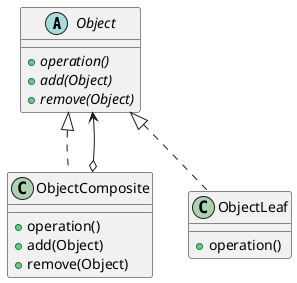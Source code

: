 @startuml Composite

abstract class Object {
+{abstract} operation()
+{abstract} add(Object)
+{abstract} remove(Object)
}

class ObjectComposite {
+ operation()
+ add(Object)
+ remove(Object)
}

class ObjectLeaf {
+ operation()
}

Object <|.. ObjectComposite
Object <--o ObjectComposite
Object <|.. ObjectLeaf

@enduml
